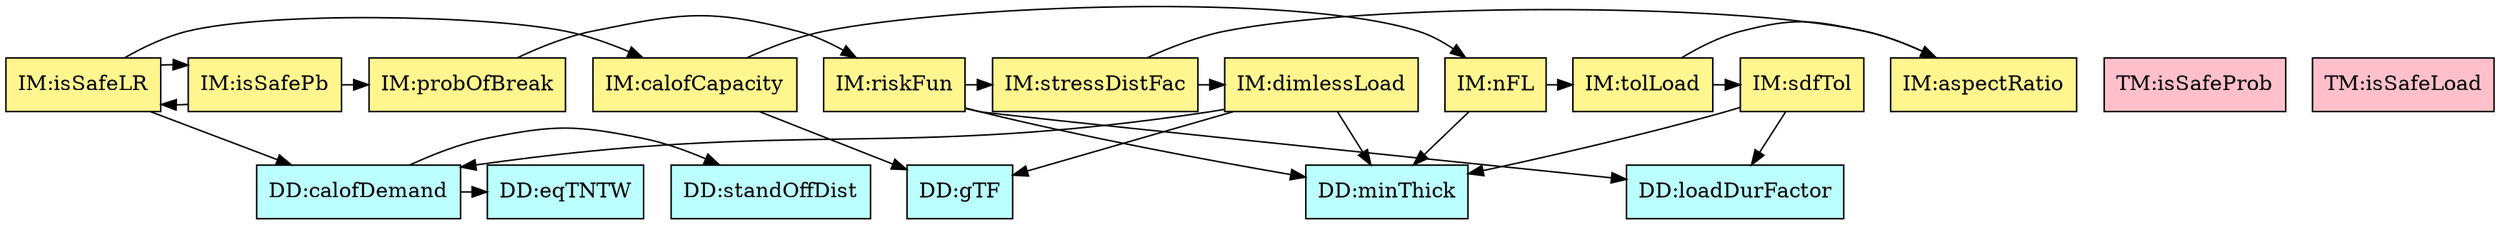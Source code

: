 digraph refvsref {
	demandq -> stdOffDist;
	demandq -> eqTNTChar;
	riskFun -> minThick;
	riskFun -> loadDurFactor;
	riskFun -> stressDistFac;
	stressDistFac -> dimlessLoad;
	stressDistFac -> aR;
	nFL -> minThick;
	nFL -> tolLoad;
	dimlessLoad -> minThick;
	dimlessLoad -> glassTypeFac;
	dimlessLoad -> demandq;
	tolLoad -> sdfTol;
	tolLoad -> aR;
	sdfTol -> minThick;
	sdfTol -> loadDurFactor;
	probBr -> riskFun;
	lResistance -> glassTypeFac;
	lResistance -> nFL;
	isSafePb -> probBr;
	isSafePb -> isSafeLR;
	isSafeLR -> demandq;
	isSafeLR -> lResistance;
	isSafeLR -> isSafePb;


	minThick	[shape=box, color=black, style=filled, fillcolor=paleturquoise1, label="DD:minThick"];
	loadDurFactor	[shape=box, color=black, style=filled, fillcolor=paleturquoise1, label="DD:loadDurFactor"];
	glassTypeFac	[shape=box, color=black, style=filled, fillcolor=paleturquoise1, label="DD:gTF"];
	stdOffDist	[shape=box, color=black, style=filled, fillcolor=paleturquoise1, label="DD:standOffDist"];
	eqTNTChar	[shape=box, color=black, style=filled, fillcolor=paleturquoise1, label="DD:eqTNTW"];
	demandq	[shape=box, color=black, style=filled, fillcolor=paleturquoise1, label="DD:calofDemand"];

	subgraph DD {
	rank="same"
	{minThick, loadDurFactor, glassTypeFac, stdOffDist, eqTNTChar, demandq}
	}

	isSafeProb	[shape=box, color=black, style=filled, fillcolor=pink, label="TM:isSafeProb"];
	isSafeLoad	[shape=box, color=black, style=filled, fillcolor=pink, label="TM:isSafeLoad"];

	subgraph TM {
	rank="same"
	{isSafeProb, isSafeLoad}
	}

	riskFun	[shape=box, color=black, style=filled, fillcolor=khaki1, label="IM:riskFun"];
	stressDistFac	[shape=box, color=black, style=filled, fillcolor=khaki1, label="IM:stressDistFac"];
	nFL	[shape=box, color=black, style=filled, fillcolor=khaki1, label="IM:nFL"];
	dimlessLoad	[shape=box, color=black, style=filled, fillcolor=khaki1, label="IM:dimlessLoad"];
	tolLoad	[shape=box, color=black, style=filled, fillcolor=khaki1, label="IM:tolLoad"];
	sdfTol	[shape=box, color=black, style=filled, fillcolor=khaki1, label="IM:sdfTol"];
	aR	[shape=box, color=black, style=filled, fillcolor=khaki1, label="IM:aspectRatio"];
	probBr	[shape=box, color=black, style=filled, fillcolor=khaki1, label="IM:probOfBreak"];
	lResistance	[shape=box, color=black, style=filled, fillcolor=khaki1, label="IM:calofCapacity"];
	isSafePb	[shape=box, color=black, style=filled, fillcolor=khaki1, label="IM:isSafePb"];
	isSafeLR	[shape=box, color=black, style=filled, fillcolor=khaki1, label="IM:isSafeLR"];

	subgraph IM {
	rank="same"
	{riskFun, stressDistFac, nFL, dimlessLoad, tolLoad, sdfTol, aR, probBr, lResistance, isSafePb, isSafeLR}
	}

}
